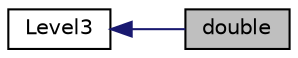 digraph "double"
{
  edge [fontname="Helvetica",fontsize="10",labelfontname="Helvetica",labelfontsize="10"];
  node [fontname="Helvetica",fontsize="10",shape=record];
  rankdir=LR;
  Node0 [label="double",height=0.2,width=0.4,color="black", fillcolor="grey75", style="filled" fontcolor="black"];
  Node1 [label="Level3",height=0.2,width=0.4,color="black", fillcolor="white", style="filled",URL="$group__level3.html"];
  Node1->Node0 [shape=plaintext, color="midnightblue", dir="back", style="solid"];
}
